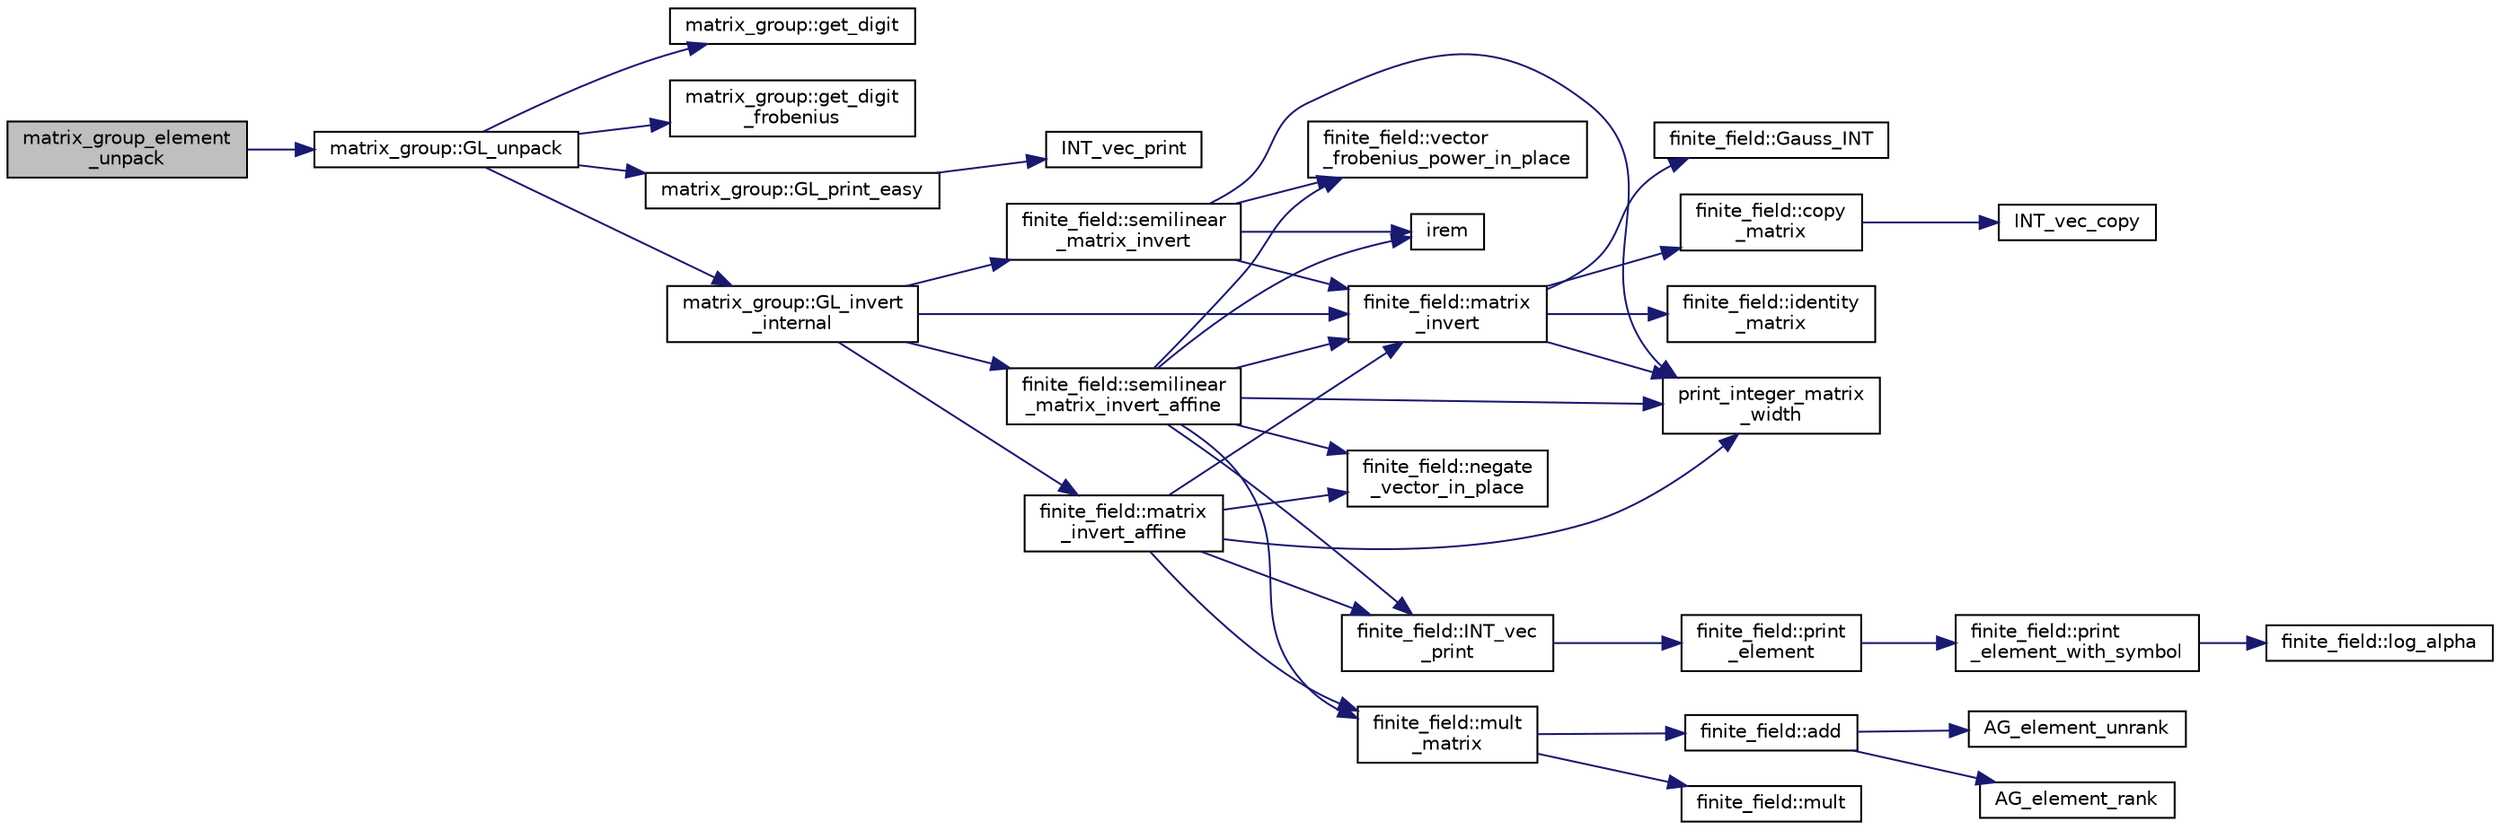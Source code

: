digraph "matrix_group_element_unpack"
{
  edge [fontname="Helvetica",fontsize="10",labelfontname="Helvetica",labelfontsize="10"];
  node [fontname="Helvetica",fontsize="10",shape=record];
  rankdir="LR";
  Node1125 [label="matrix_group_element\l_unpack",height=0.2,width=0.4,color="black", fillcolor="grey75", style="filled", fontcolor="black"];
  Node1125 -> Node1126 [color="midnightblue",fontsize="10",style="solid",fontname="Helvetica"];
  Node1126 [label="matrix_group::GL_unpack",height=0.2,width=0.4,color="black", fillcolor="white", style="filled",URL="$d3/ded/classmatrix__group.html#ac6a8a5bf87707f613215662a2967fa18"];
  Node1126 -> Node1127 [color="midnightblue",fontsize="10",style="solid",fontname="Helvetica"];
  Node1127 [label="matrix_group::get_digit",height=0.2,width=0.4,color="black", fillcolor="white", style="filled",URL="$d3/ded/classmatrix__group.html#ab73d77695beeb972d573910eae4014a8"];
  Node1126 -> Node1128 [color="midnightblue",fontsize="10",style="solid",fontname="Helvetica"];
  Node1128 [label="matrix_group::get_digit\l_frobenius",height=0.2,width=0.4,color="black", fillcolor="white", style="filled",URL="$d3/ded/classmatrix__group.html#acb2f28db6ae01a524b6d4c51ad587f4b"];
  Node1126 -> Node1129 [color="midnightblue",fontsize="10",style="solid",fontname="Helvetica"];
  Node1129 [label="matrix_group::GL_print_easy",height=0.2,width=0.4,color="black", fillcolor="white", style="filled",URL="$d3/ded/classmatrix__group.html#a3e6f5c276210e8132523150fad82c57e"];
  Node1129 -> Node1130 [color="midnightblue",fontsize="10",style="solid",fontname="Helvetica"];
  Node1130 [label="INT_vec_print",height=0.2,width=0.4,color="black", fillcolor="white", style="filled",URL="$df/dbf/sajeeb_8_c.html#a79a5901af0b47dd0d694109543c027fe"];
  Node1126 -> Node1131 [color="midnightblue",fontsize="10",style="solid",fontname="Helvetica"];
  Node1131 [label="matrix_group::GL_invert\l_internal",height=0.2,width=0.4,color="black", fillcolor="white", style="filled",URL="$d3/ded/classmatrix__group.html#ab2b9f8046dee535722e07a92ec3ab0b6"];
  Node1131 -> Node1132 [color="midnightblue",fontsize="10",style="solid",fontname="Helvetica"];
  Node1132 [label="finite_field::semilinear\l_matrix_invert",height=0.2,width=0.4,color="black", fillcolor="white", style="filled",URL="$df/d5a/classfinite__field.html#a940fec6a9c31b10eed2e8d37c5472d93"];
  Node1132 -> Node1133 [color="midnightblue",fontsize="10",style="solid",fontname="Helvetica"];
  Node1133 [label="print_integer_matrix\l_width",height=0.2,width=0.4,color="black", fillcolor="white", style="filled",URL="$d5/db4/io__and__os_8h.html#aa78f3e73fc2179251bd15adbcc31573f"];
  Node1132 -> Node1134 [color="midnightblue",fontsize="10",style="solid",fontname="Helvetica"];
  Node1134 [label="finite_field::matrix\l_invert",height=0.2,width=0.4,color="black", fillcolor="white", style="filled",URL="$df/d5a/classfinite__field.html#a4c017c0edc20fefef3da0db4ef4248f7"];
  Node1134 -> Node1133 [color="midnightblue",fontsize="10",style="solid",fontname="Helvetica"];
  Node1134 -> Node1135 [color="midnightblue",fontsize="10",style="solid",fontname="Helvetica"];
  Node1135 [label="finite_field::copy\l_matrix",height=0.2,width=0.4,color="black", fillcolor="white", style="filled",URL="$df/d5a/classfinite__field.html#a2bfe6d4feabc4f27d253c7702ef9b8cb"];
  Node1135 -> Node1136 [color="midnightblue",fontsize="10",style="solid",fontname="Helvetica"];
  Node1136 [label="INT_vec_copy",height=0.2,width=0.4,color="black", fillcolor="white", style="filled",URL="$df/dbf/sajeeb_8_c.html#ac2d875e27e009af6ec04d17254d11075"];
  Node1134 -> Node1137 [color="midnightblue",fontsize="10",style="solid",fontname="Helvetica"];
  Node1137 [label="finite_field::identity\l_matrix",height=0.2,width=0.4,color="black", fillcolor="white", style="filled",URL="$df/d5a/classfinite__field.html#a4688997f80b8721560bccec986c23413"];
  Node1134 -> Node1138 [color="midnightblue",fontsize="10",style="solid",fontname="Helvetica"];
  Node1138 [label="finite_field::Gauss_INT",height=0.2,width=0.4,color="black", fillcolor="white", style="filled",URL="$df/d5a/classfinite__field.html#adb676d2e80341b53751326e3a58beb11"];
  Node1132 -> Node1139 [color="midnightblue",fontsize="10",style="solid",fontname="Helvetica"];
  Node1139 [label="finite_field::vector\l_frobenius_power_in_place",height=0.2,width=0.4,color="black", fillcolor="white", style="filled",URL="$df/d5a/classfinite__field.html#ab56074024300775d943c7943d845df91"];
  Node1132 -> Node1140 [color="midnightblue",fontsize="10",style="solid",fontname="Helvetica"];
  Node1140 [label="irem",height=0.2,width=0.4,color="black", fillcolor="white", style="filled",URL="$de/dc5/algebra__and__number__theory_8h.html#ae753505dbf1e3a9adaaf2f0893dd8c6c"];
  Node1131 -> Node1134 [color="midnightblue",fontsize="10",style="solid",fontname="Helvetica"];
  Node1131 -> Node1141 [color="midnightblue",fontsize="10",style="solid",fontname="Helvetica"];
  Node1141 [label="finite_field::semilinear\l_matrix_invert_affine",height=0.2,width=0.4,color="black", fillcolor="white", style="filled",URL="$df/d5a/classfinite__field.html#a23db70e745bf22d230da684440e1fc59"];
  Node1141 -> Node1133 [color="midnightblue",fontsize="10",style="solid",fontname="Helvetica"];
  Node1141 -> Node1142 [color="midnightblue",fontsize="10",style="solid",fontname="Helvetica"];
  Node1142 [label="finite_field::INT_vec\l_print",height=0.2,width=0.4,color="black", fillcolor="white", style="filled",URL="$df/d5a/classfinite__field.html#a9c33a61dedc197e37b014b6f8dc07f06"];
  Node1142 -> Node1143 [color="midnightblue",fontsize="10",style="solid",fontname="Helvetica"];
  Node1143 [label="finite_field::print\l_element",height=0.2,width=0.4,color="black", fillcolor="white", style="filled",URL="$df/d5a/classfinite__field.html#ab7d1f59c043d7696b8b47c92d0fedad5"];
  Node1143 -> Node1144 [color="midnightblue",fontsize="10",style="solid",fontname="Helvetica"];
  Node1144 [label="finite_field::print\l_element_with_symbol",height=0.2,width=0.4,color="black", fillcolor="white", style="filled",URL="$df/d5a/classfinite__field.html#aa0180c961aa4a0a8934cb4dc82e38a4d"];
  Node1144 -> Node1145 [color="midnightblue",fontsize="10",style="solid",fontname="Helvetica"];
  Node1145 [label="finite_field::log_alpha",height=0.2,width=0.4,color="black", fillcolor="white", style="filled",URL="$df/d5a/classfinite__field.html#a446a83ae0d281ddf44215626f0097305"];
  Node1141 -> Node1134 [color="midnightblue",fontsize="10",style="solid",fontname="Helvetica"];
  Node1141 -> Node1140 [color="midnightblue",fontsize="10",style="solid",fontname="Helvetica"];
  Node1141 -> Node1139 [color="midnightblue",fontsize="10",style="solid",fontname="Helvetica"];
  Node1141 -> Node1146 [color="midnightblue",fontsize="10",style="solid",fontname="Helvetica"];
  Node1146 [label="finite_field::mult\l_matrix",height=0.2,width=0.4,color="black", fillcolor="white", style="filled",URL="$df/d5a/classfinite__field.html#a48517f15dfd7b21c37e0975855f1ada2"];
  Node1146 -> Node1147 [color="midnightblue",fontsize="10",style="solid",fontname="Helvetica"];
  Node1147 [label="finite_field::add",height=0.2,width=0.4,color="black", fillcolor="white", style="filled",URL="$df/d5a/classfinite__field.html#a8f12328a27500f3c7be0c849ebbc9d14"];
  Node1147 -> Node1148 [color="midnightblue",fontsize="10",style="solid",fontname="Helvetica"];
  Node1148 [label="AG_element_unrank",height=0.2,width=0.4,color="black", fillcolor="white", style="filled",URL="$d4/d67/geometry_8h.html#a4a33b86c87b2879b97cfa1327abe2885"];
  Node1147 -> Node1149 [color="midnightblue",fontsize="10",style="solid",fontname="Helvetica"];
  Node1149 [label="AG_element_rank",height=0.2,width=0.4,color="black", fillcolor="white", style="filled",URL="$d4/d67/geometry_8h.html#ab2ac908d07dd8038fd996e26bdc75c17"];
  Node1146 -> Node1150 [color="midnightblue",fontsize="10",style="solid",fontname="Helvetica"];
  Node1150 [label="finite_field::mult",height=0.2,width=0.4,color="black", fillcolor="white", style="filled",URL="$df/d5a/classfinite__field.html#a24fb5917aa6d4d656fd855b7f44a13b0"];
  Node1141 -> Node1151 [color="midnightblue",fontsize="10",style="solid",fontname="Helvetica"];
  Node1151 [label="finite_field::negate\l_vector_in_place",height=0.2,width=0.4,color="black", fillcolor="white", style="filled",URL="$df/d5a/classfinite__field.html#ad6a305338cfff6d22353ac03c5cd5e03"];
  Node1131 -> Node1152 [color="midnightblue",fontsize="10",style="solid",fontname="Helvetica"];
  Node1152 [label="finite_field::matrix\l_invert_affine",height=0.2,width=0.4,color="black", fillcolor="white", style="filled",URL="$df/d5a/classfinite__field.html#a716c202ca9fcee1911e330f4a5bdba38"];
  Node1152 -> Node1133 [color="midnightblue",fontsize="10",style="solid",fontname="Helvetica"];
  Node1152 -> Node1142 [color="midnightblue",fontsize="10",style="solid",fontname="Helvetica"];
  Node1152 -> Node1134 [color="midnightblue",fontsize="10",style="solid",fontname="Helvetica"];
  Node1152 -> Node1146 [color="midnightblue",fontsize="10",style="solid",fontname="Helvetica"];
  Node1152 -> Node1151 [color="midnightblue",fontsize="10",style="solid",fontname="Helvetica"];
}
